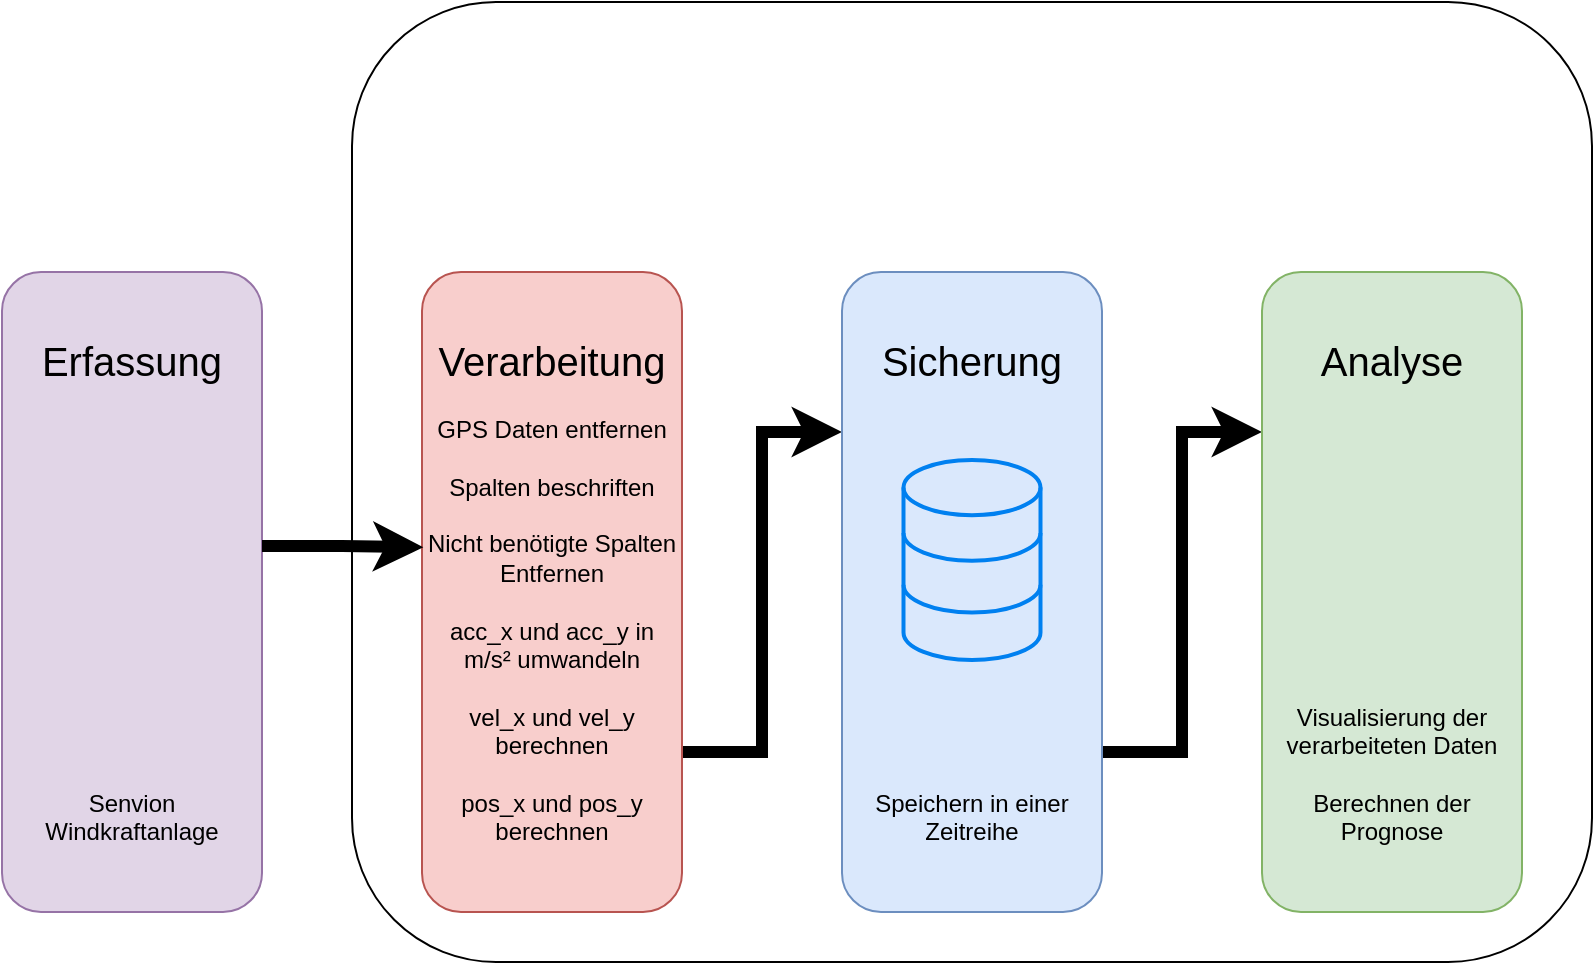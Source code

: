 <mxfile version="14.9.3" type="device"><diagram id="8f6kG0YAwutVIdOmhT57" name="Page-1"><mxGraphModel dx="2062" dy="1065" grid="1" gridSize="10" guides="1" tooltips="1" connect="1" arrows="1" fold="1" page="1" pageScale="1" pageWidth="827" pageHeight="1169" math="0" shadow="0"><root><mxCell id="0"/><mxCell id="1" parent="0"/><mxCell id="8Q1ifbUEF-QUNQ__nwJO-1" value="&lt;span style=&quot;font-size: 20px&quot;&gt;Erfassung&lt;br&gt;&lt;/span&gt;&lt;br&gt;&lt;br&gt;&lt;br&gt;&lt;br&gt;&lt;br&gt;&lt;br&gt;&amp;nbsp;&lt;br&gt;&amp;nbsp;&lt;br&gt;&lt;br&gt;&lt;br&gt;&lt;br&gt;&lt;br&gt;&lt;br&gt;&lt;br&gt;Senvion&lt;br&gt;Windkraftanlage" style="rounded=1;whiteSpace=wrap;html=1;strokeColor=#9673a6;fillColor=#e1d5e7;" vertex="1" parent="1"><mxGeometry x="30" y="240" width="130" height="320" as="geometry"/></mxCell><mxCell id="8Q1ifbUEF-QUNQ__nwJO-11" style="edgeStyle=orthogonalEdgeStyle;rounded=0;orthogonalLoop=1;jettySize=auto;html=1;exitX=1;exitY=0.75;exitDx=0;exitDy=0;entryX=0;entryY=0.25;entryDx=0;entryDy=0;strokeWidth=6;" edge="1" parent="1" source="8Q1ifbUEF-QUNQ__nwJO-2" target="8Q1ifbUEF-QUNQ__nwJO-3"><mxGeometry relative="1" as="geometry"/></mxCell><mxCell id="8Q1ifbUEF-QUNQ__nwJO-2" value="&lt;font color=&quot;#000000&quot;&gt;&lt;span style=&quot;font-size: 20px&quot;&gt;Verarbeitung&lt;/span&gt;&lt;br&gt;&lt;br&gt;GPS Daten entfernen&lt;br&gt;&lt;br&gt;Spalten beschriften&lt;br&gt;&lt;br&gt;Nicht benötigte Spalten Entfernen&lt;br&gt;&lt;br&gt;acc_x und acc_y in m/s² umwandeln&lt;br&gt;&lt;br&gt;vel_x und vel_y berechnen&lt;br&gt;&lt;br&gt;pos_x und pos_y berechnen&lt;/font&gt;" style="rounded=1;whiteSpace=wrap;html=1;strokeColor=#b85450;fillColor=#f8cecc;" vertex="1" parent="1"><mxGeometry x="240" y="240" width="130" height="320" as="geometry"/></mxCell><mxCell id="8Q1ifbUEF-QUNQ__nwJO-12" style="edgeStyle=orthogonalEdgeStyle;rounded=0;orthogonalLoop=1;jettySize=auto;html=1;exitX=1;exitY=0.75;exitDx=0;exitDy=0;entryX=0;entryY=0.25;entryDx=0;entryDy=0;strokeWidth=6;" edge="1" parent="1" source="8Q1ifbUEF-QUNQ__nwJO-3" target="8Q1ifbUEF-QUNQ__nwJO-4"><mxGeometry relative="1" as="geometry"/></mxCell><mxCell id="8Q1ifbUEF-QUNQ__nwJO-3" value="&lt;span style=&quot;font-size: 20px&quot;&gt;Sicherung&lt;br&gt;&lt;/span&gt;&lt;br&gt;&lt;br&gt;&lt;br&gt;&lt;br&gt;&lt;br&gt;&lt;br&gt;&amp;nbsp;&lt;br&gt;&amp;nbsp;&lt;br&gt;&lt;br&gt;&lt;br&gt;&lt;br&gt;&lt;br&gt;&lt;br&gt;&lt;br&gt;Speichern in einer Zeitreihe" style="rounded=1;whiteSpace=wrap;html=1;strokeColor=#6c8ebf;fillColor=#dae8fc;" vertex="1" parent="1"><mxGeometry x="450" y="240" width="130" height="320" as="geometry"/></mxCell><mxCell id="8Q1ifbUEF-QUNQ__nwJO-4" value="&lt;span style=&quot;font-size: 20px&quot;&gt;Analyse&lt;/span&gt;&lt;br&gt;&lt;br&gt;&lt;br&gt;&lt;br&gt;&lt;br&gt;&amp;nbsp;&lt;br&gt;&amp;nbsp;&lt;br&gt;&lt;br&gt;&lt;br&gt;&lt;br&gt;&lt;br&gt;&lt;br&gt;Visualisierung der verarbeiteten Daten &lt;br&gt;&lt;br&gt;Berechnen der Prognose" style="rounded=1;whiteSpace=wrap;html=1;strokeColor=#82b366;fillColor=#d5e8d4;" vertex="1" parent="1"><mxGeometry x="660" y="240" width="130" height="320" as="geometry"/></mxCell><mxCell id="8Q1ifbUEF-QUNQ__nwJO-21" style="edgeStyle=orthogonalEdgeStyle;rounded=0;orthogonalLoop=1;jettySize=auto;html=1;entryX=0.005;entryY=0.43;entryDx=0;entryDy=0;entryPerimeter=0;strokeWidth=6;" edge="1" parent="1" source="8Q1ifbUEF-QUNQ__nwJO-8" target="8Q1ifbUEF-QUNQ__nwJO-2"><mxGeometry relative="1" as="geometry"/></mxCell><mxCell id="8Q1ifbUEF-QUNQ__nwJO-8" value="" style="shape=image;html=1;verticalAlign=top;verticalLabelPosition=bottom;labelBackgroundColor=#ffffff;imageAspect=0;aspect=fixed;image=https://cdn0.iconfinder.com/data/icons/green-world/80/Green_World-13-128.png;fillColor=#CCE5FF;" vertex="1" parent="1"><mxGeometry x="32" y="313" width="128" height="128" as="geometry"/></mxCell><mxCell id="8Q1ifbUEF-QUNQ__nwJO-9" value="" style="rounded=1;whiteSpace=wrap;html=1;fillColor=none;" vertex="1" parent="1"><mxGeometry x="205" y="105" width="620" height="480" as="geometry"/></mxCell><mxCell id="8Q1ifbUEF-QUNQ__nwJO-13" value="" style="shape=image;verticalLabelPosition=bottom;labelBackgroundColor=#ffffff;verticalAlign=top;aspect=fixed;imageAspect=0;image=https://www.contact-software.com/fileadmin/_processed_/a/6/csm_Elements_for_IoT_RGB_774b92737e.png;" vertex="1" parent="1"><mxGeometry x="330" y="120" width="380" height="99.38" as="geometry"/></mxCell><mxCell id="8Q1ifbUEF-QUNQ__nwJO-18" value="" style="shape=image;verticalLabelPosition=bottom;labelBackgroundColor=#ffffff;verticalAlign=top;aspect=fixed;imageAspect=0;image=https://icon-library.com/images/line-chart-icon/line-chart-icon-16.jpg;" vertex="1" parent="1"><mxGeometry x="668" y="320" width="114" height="114" as="geometry"/></mxCell><mxCell id="8Q1ifbUEF-QUNQ__nwJO-19" value="" style="html=1;verticalLabelPosition=bottom;align=center;labelBackgroundColor=#ffffff;verticalAlign=top;strokeWidth=2;strokeColor=#0080F0;shadow=0;dashed=0;shape=mxgraph.ios7.icons.data;fillColor=none;" vertex="1" parent="1"><mxGeometry x="480.75" y="334" width="68.5" height="100" as="geometry"/></mxCell></root></mxGraphModel></diagram></mxfile>